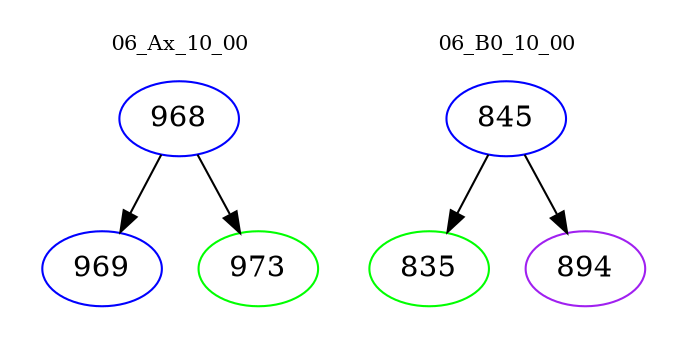 digraph{
subgraph cluster_0 {
color = white
label = "06_Ax_10_00";
fontsize=10;
T0_968 [label="968", color="blue"]
T0_968 -> T0_969 [color="black"]
T0_969 [label="969", color="blue"]
T0_968 -> T0_973 [color="black"]
T0_973 [label="973", color="green"]
}
subgraph cluster_1 {
color = white
label = "06_B0_10_00";
fontsize=10;
T1_845 [label="845", color="blue"]
T1_845 -> T1_835 [color="black"]
T1_835 [label="835", color="green"]
T1_845 -> T1_894 [color="black"]
T1_894 [label="894", color="purple"]
}
}

